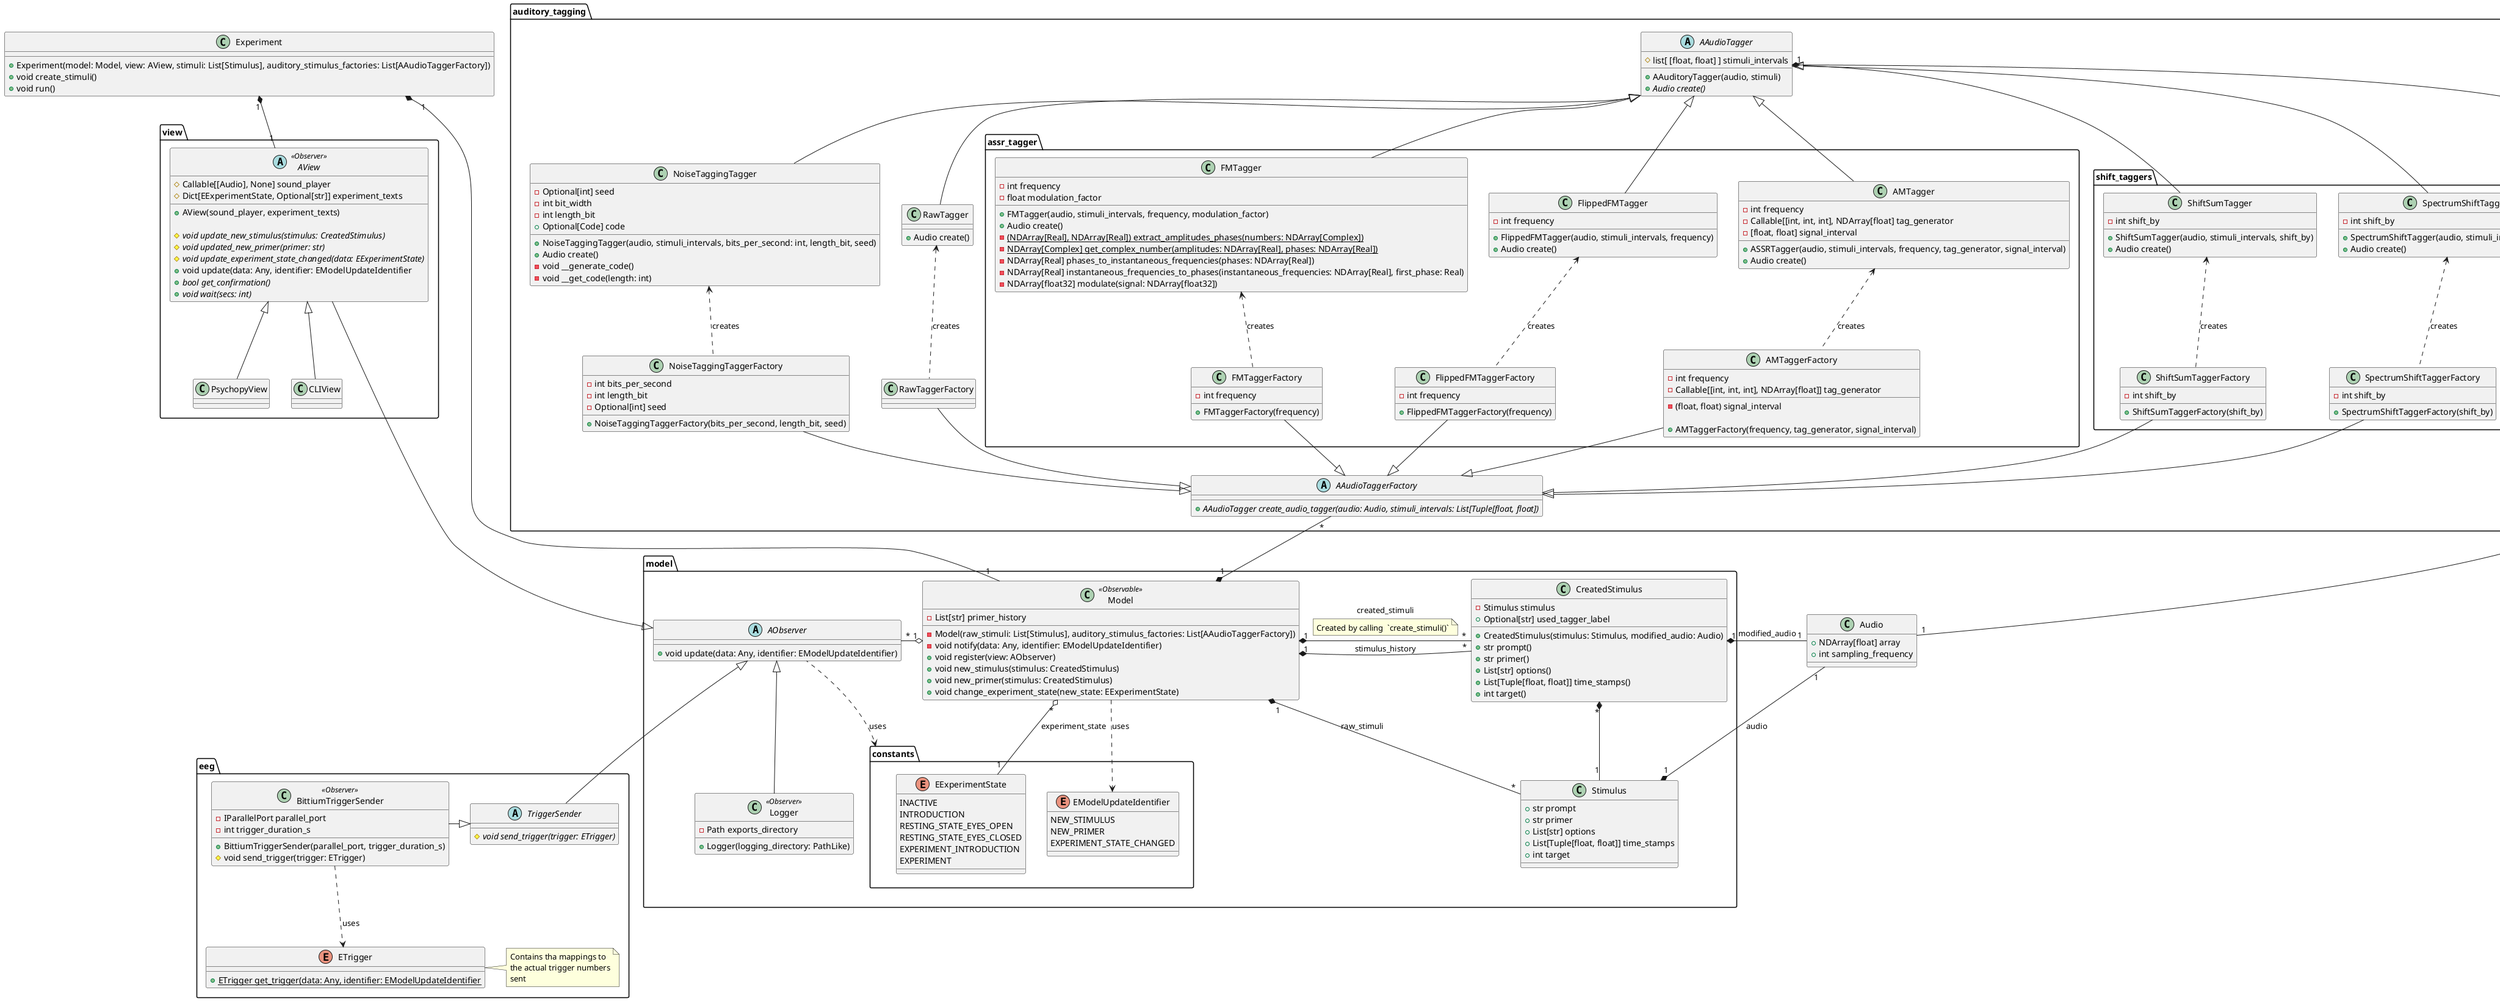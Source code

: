 @startuml
note as n
  <b>Note</b>: To save space, constructor parameter types,
  which match the types of the class parameters,
  are not specified
end note

class Audio {
        +NDArray[float] array
        +int sampling_frequency
    }

package view {
    abstract class AView<<Observer>> {
        #Callable[[Audio], None] sound_player
        #Dict[EExperimentState, Optional[str]] experiment_texts

        +AView(sound_player, experiment_texts)

        #void {abstract} update_new_stimulus(stimulus: CreatedStimulus)
        #void {abstract} updated_new_primer(primer: str)
        #void {abstract} update_experiment_state_changed(data: EExperimentState)
        +void update(data: Any, identifier: EModelUpdateIdentifier
        +bool {abstract} get_confirmation()
        +void {abstract} wait(secs: int)
    }

    class PsychopyView {
    }

    class CLIView {
    }
}

package model {
    abstract class AObserver {
        +void update(data: Any, identifier: EModelUpdateIdentifier)
    }

    class Model <<Observable>>{
        -List[str] primer_history

        -Model(raw_stimuli: List[Stimulus], auditory_stimulus_factories: List[AAudioTaggerFactory])
        -void notify(data: Any, identifier: EModelUpdateIdentifier)
        +void register(view: AObserver)
        +void new_stimulus(stimulus: CreatedStimulus)
        +void new_primer(stimulus: CreatedStimulus)
        +void change_experiment_state(new_state: EExperimentState)
    }

    class Logger<<Observer>> {
        -Path exports_directory
        +Logger(logging_directory: PathLike)
    }
    Logger -u-|> AObserver

    package constants {
    enum EExperimentState {
        INACTIVE
        INTRODUCTION
        RESTING_STATE_EYES_OPEN
        RESTING_STATE_EYES_CLOSED
        EXPERIMENT_INTRODUCTION
        EXPERIMENT
    }

    enum EModelUpdateIdentifier {
        NEW_STIMULUS
        NEW_PRIMER
        EXPERIMENT_STATE_CHANGED
    }
    }

    class Stimulus {
        +str prompt
        +str primer
        +List[str] options
        +List[Tuple[float, float]] time_stamps
        +int target
    }
    Stimulus "1" *-- "1" Audio: audio

    class CreatedStimulus {
        -Stimulus stimulus
        +Optional[str] used_tagger_label

        +CreatedStimulus(stimulus: Stimulus, modified_audio: Audio)
        +str prompt()
        +str primer()
        +List[str] options()
        +List[Tuple[float, float]] time_stamps()
        +int target()
    }
    CreatedStimulus "1" *-l- "1" Audio: modified_audio


    CreatedStimulus "*" *-- "1" Stimulus
}

Model "1" *-r- "*" CreatedStimulus: "stimulus_history"
Model "*" o--- "1" EExperimentState: "experiment_state"
Model "1" o-l-- "*" AObserver
Model ..> EModelUpdateIdentifier: "uses"

AObserver .l.> constants: "uses"

AView --|> AObserver


package auditory_tagging {
    abstract class AAudioTagger {
      #list[ [float, float] ] stimuli_intervals

      +AAuditoryTagger(audio, stimuli)
      +Audio {abstract} create()
    }

    AAudioTagger "1" *-- "1" Audio: audio


    abstract class AAudioTaggerFactory {
      +AAudioTagger {abstract} create_audio_tagger(audio: Audio, stimuli_intervals: List[Tuple[float, float])
    }

    package assr_tagger {
        class AMTagger {
          -int frequency
          -Callable[[int, int, int], NDArray[float] tag_generator
          -[float, float] signal_interval

          +ASSRTagger(audio, stimuli_intervals, frequency, tag_generator, signal_interval)
          +Audio create()
        }

        class FMTagger {
          -int frequency
          -float modulation_factor

          +FMTagger(audio, stimuli_intervals, frequency, modulation_factor)
          +Audio create()
          -(NDArray[Real], NDArray[Real]) {static} extract_amplitudes_phases(numbers: NDArray[Complex])
          -NDArray[Complex] {static} get_complex_number(amplitudes: NDArray[Real], phases: NDArray[Real])
          -NDArray[Real] phases_to_instantaneous_frequencies(phases: NDArray[Real])
          -NDArray[Real] instantaneous_frequencies_to_phases(instantaneous_frequencies: NDArray[Real], first_phase: Real)
          -NDArray[float32] modulate(signal: NDArray[float32])

        }

        class FlippedFMTagger {
          -int frequency

          +FlippedFMTagger(audio, stimuli_intervals, frequency)
          +Audio create()

        }

        class AMTaggerFactory {
          -int frequency
          -Callable[[int, int, int], NDArray[float]] tag_generator
          -(float, float) signal_interval

          +AMTaggerFactory(frequency, tag_generator, signal_interval)
        }

        class FlippedFMTaggerFactory {
          -int frequency

          +FlippedFMTaggerFactory(frequency)
        }

        class FMTaggerFactory {
          -int frequency

          +FMTaggerFactory(frequency)
        }
    }

    class NoiseTaggingTagger {
      -Optional[int] seed
      -int bit_width
      -int length_bit
      +Optional[Code] code

      +NoiseTaggingTagger(audio, stimuli_intervals, bits_per_second: int, length_bit, seed)
      +Audio create()
      -void __generate_code()
      -void __get_code(length: int)
    }

    class NoiseTaggingTaggerFactory {
      -int bits_per_second
      -int length_bit
      -Optional[int] seed

      +NoiseTaggingTaggerFactory(bits_per_second, length_bit, seed)
    }

    class RawTagger {
      +Audio create()
    }

    class RawTaggerFactory {
    }

    package shift_taggers {
        class ShiftSumTagger {
          -int shift_by

          +ShiftSumTagger(audio, stimuli_intervals, shift_by)
          +Audio create()
        }

        class ShiftSumTaggerFactory {
          -int shift_by
          +ShiftSumTaggerFactory(shift_by)
        }

        class SpectrumShiftTagger {
          -int shift_by

          +SpectrumShiftTagger(audio, stimuli_intervals, shift_by)
          +Audio create()
        }

        class SpectrumShiftTaggerFactory {
          -int shift_by
          +SpectrumShiftTaggerFactory(shift_by)
        }
    }
}


package eeg {
   enum ETrigger{
     +ETrigger {static} get_trigger(data: Any, identifier: EModelUpdateIdentifier
   }
   note right of ETrigger: Contains tha mappings to\nthe actual trigger numbers\nsent

    abstract class TriggerSender {
        #void {abstract} send_trigger(trigger: ETrigger)
    }

   class BittiumTriggerSender<<Observer>> {
     -IParallelPort parallel_port
     -int trigger_duration_s
     +BittiumTriggerSender(parallel_port, trigger_duration_s)
     #void send_trigger(trigger: ETrigger)
   }
}
TriggerSender -u-|> AObserver
BittiumTriggerSender -r-|> TriggerSender
BittiumTriggerSender ..> ETrigger: "uses"


AAudioTagger <|-- SpectrumShiftTagger
AAudioTagger <|-- ShiftSumTagger
AAudioTagger <|-- RawTagger
AAudioTagger <|-- NoiseTaggingTagger
AAudioTagger <|-- AMTagger
AAudioTagger <|-- FMTagger
AAudioTagger <|-- FlippedFMTagger

AAudioTaggerFactory <|-u- SpectrumShiftTaggerFactory
AAudioTaggerFactory <|-u- ShiftSumTaggerFactory
AAudioTaggerFactory <|-u- AMTaggerFactory
AAudioTaggerFactory <|-u- FMTaggerFactory
AAudioTaggerFactory <|-u- FlippedFMTaggerFactory
AAudioTaggerFactory <|-u- NoiseTaggingTaggerFactory
AAudioTaggerFactory <|-u- RawTaggerFactory

SpectrumShiftTagger <.. SpectrumShiftTaggerFactory: "creates"
ShiftSumTagger <.. ShiftSumTaggerFactory: "creates"
AMTagger <.. AMTaggerFactory: "creates"
FMTagger <.. FMTaggerFactory: "creates"
FlippedFMTagger <.. FlippedFMTaggerFactory: "creates"
NoiseTaggingTagger <.. NoiseTaggingTaggerFactory: "creates"
RawTagger <.. RawTaggerFactory: "creates"

AView <|-- PsychopyView
AView <|-- CLIView



class Experiment {
    +Experiment(model: Model, view: AView, stimuli: List[Stimulus], auditory_stimulus_factories: List[AAudioTaggerFactory])
    +void create_stimuli()
    +void run()
}
Experiment "1" *-- "1" Model
Experiment "1" *-- "1" AView

Model "1" *-u- "*" AAudioTaggerFactory
Model "1" *-- "*" Stimulus: raw_stimuli
Model "1" *-- "*" CreatedStimulus: created_stimuli
note on link: Created by calling  `create_stimuli()`

Experiment -[hidden] auditory_tagging
@enduml
